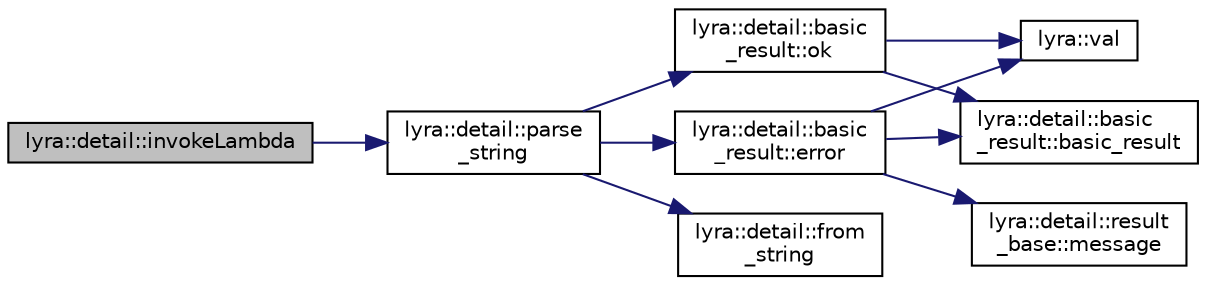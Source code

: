 digraph "lyra::detail::invokeLambda"
{
 // INTERACTIVE_SVG=YES
 // LATEX_PDF_SIZE
  edge [fontname="Helvetica",fontsize="10",labelfontname="Helvetica",labelfontsize="10"];
  node [fontname="Helvetica",fontsize="10",shape=record];
  rankdir="LR";
  Node1 [label="lyra::detail::invokeLambda",height=0.2,width=0.4,color="black", fillcolor="grey75", style="filled", fontcolor="black",tooltip=" "];
  Node1 -> Node2 [color="midnightblue",fontsize="10",style="solid",fontname="Helvetica"];
  Node2 [label="lyra::detail::parse\l_string",height=0.2,width=0.4,color="black", fillcolor="white", style="filled",URL="$namespacelyra_1_1detail.html#a22e3bf1a412cd8fde673729391090abf",tooltip=" "];
  Node2 -> Node3 [color="midnightblue",fontsize="10",style="solid",fontname="Helvetica"];
  Node3 [label="lyra::detail::basic\l_result::error",height=0.2,width=0.4,color="black", fillcolor="white", style="filled",URL="$classlyra_1_1detail_1_1basic__result.html#ae878693d416cc48943171ab4187f5719",tooltip=" "];
  Node3 -> Node4 [color="midnightblue",fontsize="10",style="solid",fontname="Helvetica"];
  Node4 [label="lyra::detail::basic\l_result::basic_result",height=0.2,width=0.4,color="black", fillcolor="white", style="filled",URL="$classlyra_1_1detail_1_1basic__result.html#a2a6448a9babcc3d583edff8f13e076b9",tooltip=" "];
  Node3 -> Node5 [color="midnightblue",fontsize="10",style="solid",fontname="Helvetica"];
  Node5 [label="lyra::detail::result\l_base::message",height=0.2,width=0.4,color="black", fillcolor="white", style="filled",URL="$classlyra_1_1detail_1_1result__base.html#af2039c056e3c27fd5efa1542bd7167be",tooltip=" "];
  Node3 -> Node6 [color="midnightblue",fontsize="10",style="solid",fontname="Helvetica"];
  Node6 [label="lyra::val",height=0.2,width=0.4,color="black", fillcolor="white", style="filled",URL="$namespacelyra.html#a2138b812a6ac30b6abcab35c05664a64",tooltip=" "];
  Node2 -> Node7 [color="midnightblue",fontsize="10",style="solid",fontname="Helvetica"];
  Node7 [label="lyra::detail::from\l_string",height=0.2,width=0.4,color="black", fillcolor="white", style="filled",URL="$namespacelyra_1_1detail.html#ac687157112493fe0f0196dc562c0a1e0",tooltip=" "];
  Node2 -> Node8 [color="midnightblue",fontsize="10",style="solid",fontname="Helvetica"];
  Node8 [label="lyra::detail::basic\l_result::ok",height=0.2,width=0.4,color="black", fillcolor="white", style="filled",URL="$classlyra_1_1detail_1_1basic__result.html#aee577409a431e215136ffc0764e5432b",tooltip=" "];
  Node8 -> Node4 [color="midnightblue",fontsize="10",style="solid",fontname="Helvetica"];
  Node8 -> Node6 [color="midnightblue",fontsize="10",style="solid",fontname="Helvetica"];
}

